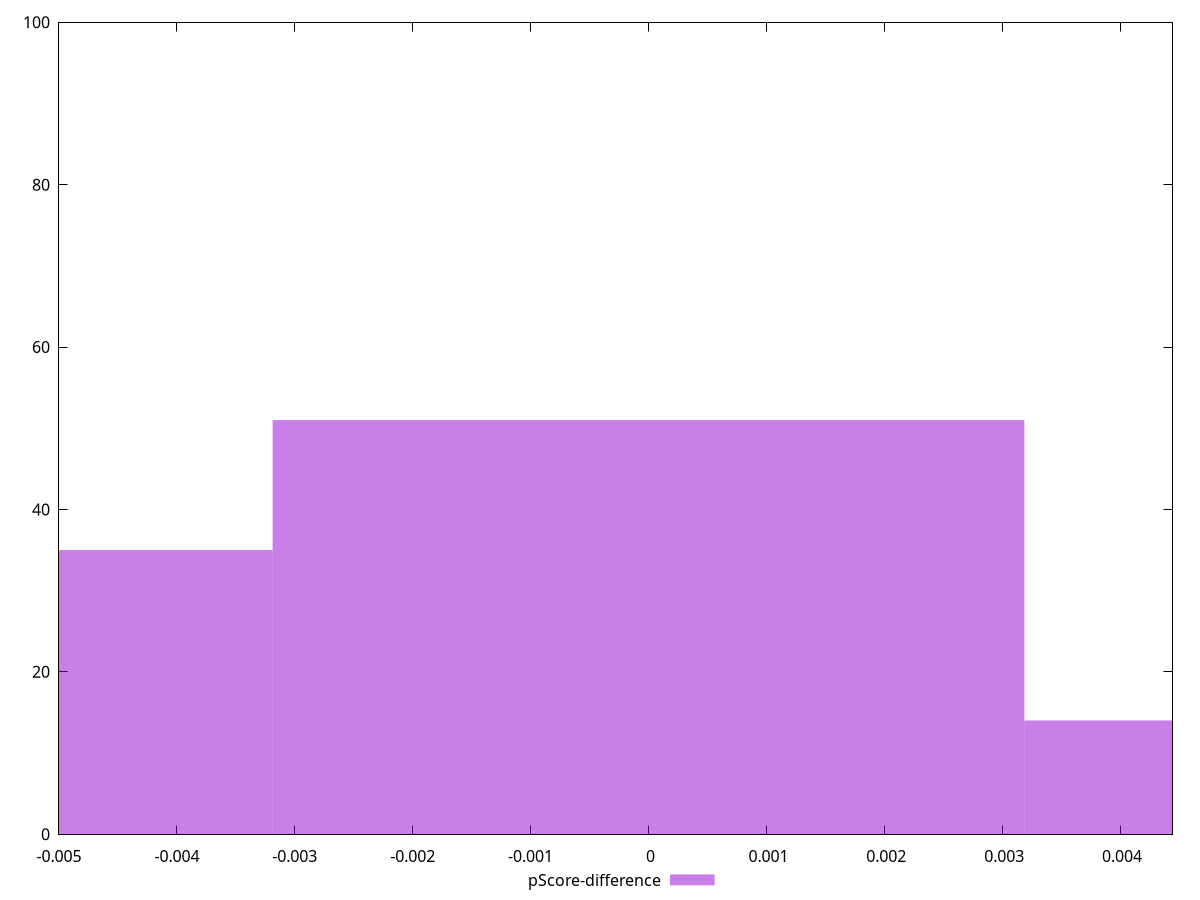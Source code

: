 reset

$pScoreDifference <<EOF
0.0063765741097639795 14
0 51
-0.0063765741097639795 35
EOF

set key outside below
set boxwidth 0.0063765741097639795
set xrange [-0.0050000000000000044:0.004444444444444473]
set yrange [0:100]
set trange [0:100]
set style fill transparent solid 0.5 noborder
set terminal svg size 640, 490 enhanced background rgb 'white'
set output "report_00015_2021-02-09T16-11-33.973Z/unused-css-rules/samples/pages/pScore-difference/histogram.svg"

plot $pScoreDifference title "pScore-difference" with boxes

reset
